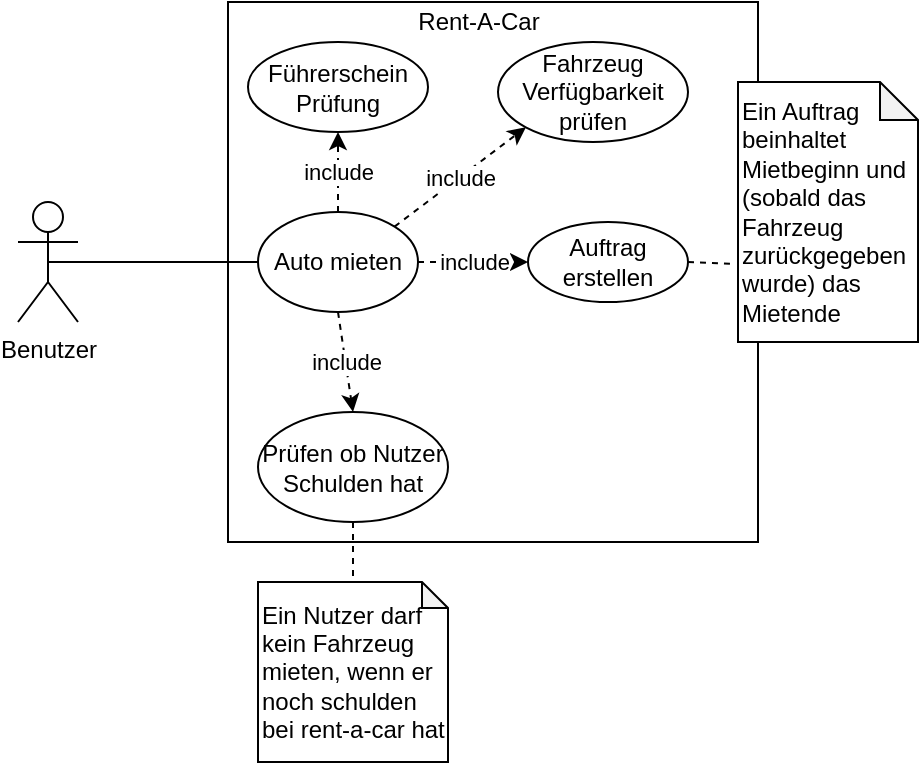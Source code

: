 <mxfile version="12.6.5" type="device" pages="4"><diagram id="Lj0YqO-32ar7jF5pCYT-" name="Auto mieten"><mxGraphModel dx="593" dy="352" grid="1" gridSize="10" guides="1" tooltips="1" connect="1" arrows="1" fold="1" page="1" pageScale="1" pageWidth="827" pageHeight="1169" math="0" shadow="0"><root><mxCell id="BV3K-Fxu2cBSsz7AmjzQ-0"/><mxCell id="BV3K-Fxu2cBSsz7AmjzQ-1" parent="BV3K-Fxu2cBSsz7AmjzQ-0"/><mxCell id="BV3K-Fxu2cBSsz7AmjzQ-2" value="Benutzer&lt;br&gt;" style="shape=umlActor;verticalLabelPosition=bottom;labelBackgroundColor=#ffffff;verticalAlign=top;html=1;outlineConnect=0;" vertex="1" parent="BV3K-Fxu2cBSsz7AmjzQ-1"><mxGeometry x="110" y="210" width="30" height="60" as="geometry"/></mxCell><mxCell id="BV3K-Fxu2cBSsz7AmjzQ-3" value="" style="rounded=0;whiteSpace=wrap;html=1;" vertex="1" parent="BV3K-Fxu2cBSsz7AmjzQ-1"><mxGeometry x="215" y="110" width="265" height="270" as="geometry"/></mxCell><mxCell id="BV3K-Fxu2cBSsz7AmjzQ-4" value="Rent-A-Car" style="text;html=1;align=center;verticalAlign=middle;resizable=0;points=[];autosize=1;" vertex="1" parent="BV3K-Fxu2cBSsz7AmjzQ-1"><mxGeometry x="300" y="110" width="80" height="20" as="geometry"/></mxCell><mxCell id="BV3K-Fxu2cBSsz7AmjzQ-7" value="include" style="edgeStyle=none;rounded=0;orthogonalLoop=1;jettySize=auto;html=1;exitX=1;exitY=0.5;exitDx=0;exitDy=0;entryX=0;entryY=0.5;entryDx=0;entryDy=0;dashed=1;endArrow=classic;endFill=1;" edge="1" parent="BV3K-Fxu2cBSsz7AmjzQ-1" source="BV3K-Fxu2cBSsz7AmjzQ-8" target="BV3K-Fxu2cBSsz7AmjzQ-15"><mxGeometry relative="1" as="geometry"/></mxCell><mxCell id="BV3K-Fxu2cBSsz7AmjzQ-18" value="include" style="edgeStyle=none;rounded=0;orthogonalLoop=1;jettySize=auto;html=1;exitX=0.5;exitY=0;exitDx=0;exitDy=0;entryX=0.5;entryY=1;entryDx=0;entryDy=0;endArrow=classic;endFill=1;dashed=1;" edge="1" parent="BV3K-Fxu2cBSsz7AmjzQ-1" source="BV3K-Fxu2cBSsz7AmjzQ-8" target="BV3K-Fxu2cBSsz7AmjzQ-17"><mxGeometry relative="1" as="geometry"/></mxCell><mxCell id="BV3K-Fxu2cBSsz7AmjzQ-19" value="include" style="edgeStyle=none;rounded=0;orthogonalLoop=1;jettySize=auto;html=1;exitX=0.5;exitY=1;exitDx=0;exitDy=0;entryX=0.5;entryY=0;entryDx=0;entryDy=0;dashed=1;endArrow=classic;endFill=1;" edge="1" parent="BV3K-Fxu2cBSsz7AmjzQ-1" source="BV3K-Fxu2cBSsz7AmjzQ-8" target="BV3K-Fxu2cBSsz7AmjzQ-12"><mxGeometry relative="1" as="geometry"/></mxCell><mxCell id="BV3K-Fxu2cBSsz7AmjzQ-20" value="include" style="edgeStyle=none;rounded=0;orthogonalLoop=1;jettySize=auto;html=1;exitX=1;exitY=0;exitDx=0;exitDy=0;entryX=0;entryY=1;entryDx=0;entryDy=0;dashed=1;endArrow=classic;endFill=1;" edge="1" parent="BV3K-Fxu2cBSsz7AmjzQ-1" source="BV3K-Fxu2cBSsz7AmjzQ-8" target="BV3K-Fxu2cBSsz7AmjzQ-10"><mxGeometry relative="1" as="geometry"/></mxCell><mxCell id="BV3K-Fxu2cBSsz7AmjzQ-8" value="Auto mieten" style="ellipse;whiteSpace=wrap;html=1;" vertex="1" parent="BV3K-Fxu2cBSsz7AmjzQ-1"><mxGeometry x="230" y="215" width="80" height="50" as="geometry"/></mxCell><mxCell id="BV3K-Fxu2cBSsz7AmjzQ-9" style="edgeStyle=orthogonalEdgeStyle;rounded=0;orthogonalLoop=1;jettySize=auto;html=1;exitX=0.5;exitY=0.5;exitDx=0;exitDy=0;exitPerimeter=0;endArrow=none;endFill=0;" edge="1" parent="BV3K-Fxu2cBSsz7AmjzQ-1" source="BV3K-Fxu2cBSsz7AmjzQ-2" target="BV3K-Fxu2cBSsz7AmjzQ-8"><mxGeometry relative="1" as="geometry"/></mxCell><mxCell id="BV3K-Fxu2cBSsz7AmjzQ-10" value="Fahrzeug Verfügbarkeit prüfen" style="ellipse;whiteSpace=wrap;html=1;" vertex="1" parent="BV3K-Fxu2cBSsz7AmjzQ-1"><mxGeometry x="350" y="130" width="95" height="50" as="geometry"/></mxCell><mxCell id="BV3K-Fxu2cBSsz7AmjzQ-11" style="edgeStyle=none;rounded=0;orthogonalLoop=1;jettySize=auto;html=1;exitX=0.5;exitY=1;exitDx=0;exitDy=0;entryX=0.5;entryY=0;entryDx=0;entryDy=0;entryPerimeter=0;dashed=1;endArrow=none;endFill=0;" edge="1" parent="BV3K-Fxu2cBSsz7AmjzQ-1" source="BV3K-Fxu2cBSsz7AmjzQ-12" target="BV3K-Fxu2cBSsz7AmjzQ-13"><mxGeometry relative="1" as="geometry"/></mxCell><mxCell id="BV3K-Fxu2cBSsz7AmjzQ-12" value="Prüfen ob Nutzer Schulden hat" style="ellipse;whiteSpace=wrap;html=1;" vertex="1" parent="BV3K-Fxu2cBSsz7AmjzQ-1"><mxGeometry x="230" y="315" width="95" height="55" as="geometry"/></mxCell><mxCell id="BV3K-Fxu2cBSsz7AmjzQ-13" value="Ein Nutzer darf kein Fahrzeug mieten, wenn er noch schulden bei rent-a-car hat" style="shape=note;whiteSpace=wrap;html=1;backgroundOutline=1;darkOpacity=0.05;size=13;align=left;" vertex="1" parent="BV3K-Fxu2cBSsz7AmjzQ-1"><mxGeometry x="230" y="400" width="95" height="90" as="geometry"/></mxCell><mxCell id="BV3K-Fxu2cBSsz7AmjzQ-14" style="edgeStyle=none;rounded=0;orthogonalLoop=1;jettySize=auto;html=1;exitX=1;exitY=0.5;exitDx=0;exitDy=0;entryX=-0.013;entryY=0.7;entryDx=0;entryDy=0;entryPerimeter=0;dashed=1;endArrow=none;endFill=0;" edge="1" parent="BV3K-Fxu2cBSsz7AmjzQ-1" source="BV3K-Fxu2cBSsz7AmjzQ-15" target="BV3K-Fxu2cBSsz7AmjzQ-16"><mxGeometry relative="1" as="geometry"/></mxCell><mxCell id="BV3K-Fxu2cBSsz7AmjzQ-15" value="Auftrag erstellen" style="ellipse;whiteSpace=wrap;html=1;" vertex="1" parent="BV3K-Fxu2cBSsz7AmjzQ-1"><mxGeometry x="365" y="220" width="80" height="40" as="geometry"/></mxCell><mxCell id="BV3K-Fxu2cBSsz7AmjzQ-16" value="Ein Auftrag beinhaltet Mietbeginn und (sobald das Fahrzeug zurückgegeben wurde) das Mietende" style="shape=note;whiteSpace=wrap;html=1;backgroundOutline=1;darkOpacity=0.05;size=19;align=left;" vertex="1" parent="BV3K-Fxu2cBSsz7AmjzQ-1"><mxGeometry x="470" y="150" width="90" height="130" as="geometry"/></mxCell><mxCell id="BV3K-Fxu2cBSsz7AmjzQ-17" value="Führerschein Prüfung" style="ellipse;whiteSpace=wrap;html=1;" vertex="1" parent="BV3K-Fxu2cBSsz7AmjzQ-1"><mxGeometry x="225" y="130" width="90" height="45" as="geometry"/></mxCell></root></mxGraphModel></diagram><diagram id="PsQWJbRKbpOE4CNCcJw2" name="Auto zurückgeben"><mxGraphModel dx="865" dy="513" grid="1" gridSize="10" guides="1" tooltips="1" connect="1" arrows="1" fold="1" page="1" pageScale="1" pageWidth="827" pageHeight="1169" math="0" shadow="0"><root><mxCell id="0"/><mxCell id="1" parent="0"/><mxCell id="aD4asB8AwOaguFdM9Gj9-1" value="Benutzer" style="shape=umlActor;verticalLabelPosition=bottom;labelBackgroundColor=#ffffff;verticalAlign=top;html=1;outlineConnect=0;" vertex="1" parent="1"><mxGeometry x="70" y="180" width="30" height="60" as="geometry"/></mxCell><mxCell id="aD4asB8AwOaguFdM9Gj9-2" value="" style="rounded=0;whiteSpace=wrap;html=1;" vertex="1" parent="1"><mxGeometry x="160" y="40" width="350" height="230" as="geometry"/></mxCell><mxCell id="aD4asB8AwOaguFdM9Gj9-3" value="Rent-a-Car" style="text;html=1;align=center;verticalAlign=middle;resizable=0;points=[];autosize=1;" vertex="1" parent="1"><mxGeometry x="280" y="50" width="70" height="20" as="geometry"/></mxCell><mxCell id="aD4asB8AwOaguFdM9Gj9-13" value="includes" style="edgeStyle=none;rounded=0;orthogonalLoop=1;jettySize=auto;html=1;exitX=1;exitY=0;exitDx=0;exitDy=0;entryX=0.5;entryY=1;entryDx=0;entryDy=0;dashed=1;endArrow=classic;endFill=1;" edge="1" parent="1" source="aD4asB8AwOaguFdM9Gj9-4" target="aD4asB8AwOaguFdM9Gj9-6"><mxGeometry relative="1" as="geometry"/></mxCell><mxCell id="aD4asB8AwOaguFdM9Gj9-15" value="includes" style="edgeStyle=none;rounded=0;orthogonalLoop=1;jettySize=auto;html=1;exitX=1;exitY=0.5;exitDx=0;exitDy=0;entryX=0;entryY=0.5;entryDx=0;entryDy=0;dashed=1;endArrow=classic;endFill=1;" edge="1" parent="1" source="aD4asB8AwOaguFdM9Gj9-4" target="aD4asB8AwOaguFdM9Gj9-7"><mxGeometry relative="1" as="geometry"/></mxCell><mxCell id="aD4asB8AwOaguFdM9Gj9-4" value="Auto zurückgeben" style="ellipse;whiteSpace=wrap;html=1;" vertex="1" parent="1"><mxGeometry x="190" y="185" width="90" height="50" as="geometry"/></mxCell><mxCell id="aD4asB8AwOaguFdM9Gj9-5" style="edgeStyle=orthogonalEdgeStyle;rounded=0;orthogonalLoop=1;jettySize=auto;html=1;exitX=0.5;exitY=0.5;exitDx=0;exitDy=0;exitPerimeter=0;entryX=0;entryY=0.5;entryDx=0;entryDy=0;endArrow=none;endFill=0;" edge="1" parent="1" source="aD4asB8AwOaguFdM9Gj9-1" target="aD4asB8AwOaguFdM9Gj9-4"><mxGeometry relative="1" as="geometry"/></mxCell><mxCell id="aD4asB8AwOaguFdM9Gj9-11" value="includes" style="rounded=0;orthogonalLoop=1;jettySize=auto;html=1;exitX=1;exitY=0;exitDx=0;exitDy=0;entryX=0;entryY=0.5;entryDx=0;entryDy=0;endArrow=classic;endFill=1;dashed=1;" edge="1" parent="1" source="aD4asB8AwOaguFdM9Gj9-6" target="aD4asB8AwOaguFdM9Gj9-10"><mxGeometry relative="1" as="geometry"/></mxCell><mxCell id="aD4asB8AwOaguFdM9Gj9-12" value="includes" style="edgeStyle=none;rounded=0;orthogonalLoop=1;jettySize=auto;html=1;exitX=1;exitY=1;exitDx=0;exitDy=0;entryX=0;entryY=0.5;entryDx=0;entryDy=0;dashed=1;endArrow=classic;endFill=1;" edge="1" parent="1" source="aD4asB8AwOaguFdM9Gj9-6" target="aD4asB8AwOaguFdM9Gj9-8"><mxGeometry relative="1" as="geometry"/></mxCell><mxCell id="aD4asB8AwOaguFdM9Gj9-6" value="Rechnung erstellen" style="ellipse;whiteSpace=wrap;html=1;" vertex="1" parent="1"><mxGeometry x="290" y="100" width="80" height="40" as="geometry"/></mxCell><mxCell id="aD4asB8AwOaguFdM9Gj9-7" value="Auto freigeben" style="ellipse;whiteSpace=wrap;html=1;" vertex="1" parent="1"><mxGeometry x="390" y="210" width="100" height="45" as="geometry"/></mxCell><mxCell id="aD4asB8AwOaguFdM9Gj9-8" value="Auftragsdetails abfragen" style="ellipse;whiteSpace=wrap;html=1;" vertex="1" parent="1"><mxGeometry x="405" y="150" width="100" height="50" as="geometry"/></mxCell><mxCell id="aD4asB8AwOaguFdM9Gj9-10" value="Nutzerdaten abfragen" style="ellipse;whiteSpace=wrap;html=1;" vertex="1" parent="1"><mxGeometry x="405" y="50" width="90" height="50" as="geometry"/></mxCell></root></mxGraphModel></diagram><diagram id="iUVkSfxxXfbNtSfmeCyC" name="Rechnung erstellen"><mxGraphModel dx="865" dy="513" grid="1" gridSize="10" guides="1" tooltips="1" connect="1" arrows="1" fold="1" page="1" pageScale="1" pageWidth="827" pageHeight="1169" math="0" shadow="0"><root><mxCell id="6zsbVzOHTbEB50zmPVDm-0"/><mxCell id="6zsbVzOHTbEB50zmPVDm-1" parent="6zsbVzOHTbEB50zmPVDm-0"/><mxCell id="6zsbVzOHTbEB50zmPVDm-2" value="rent-a-car" style="shape=umlActor;verticalLabelPosition=bottom;labelBackgroundColor=#ffffff;verticalAlign=top;html=1;outlineConnect=0;" vertex="1" parent="6zsbVzOHTbEB50zmPVDm-1"><mxGeometry x="90" y="150" width="30" height="60" as="geometry"/></mxCell><mxCell id="6zsbVzOHTbEB50zmPVDm-5" value="" style="rounded=0;whiteSpace=wrap;html=1;" vertex="1" parent="6zsbVzOHTbEB50zmPVDm-1"><mxGeometry x="180" y="40" width="320" height="240" as="geometry"/></mxCell><mxCell id="6zsbVzOHTbEB50zmPVDm-13" value="includes" style="edgeStyle=none;rounded=0;orthogonalLoop=1;jettySize=auto;html=1;exitX=1;exitY=0;exitDx=0;exitDy=0;entryX=0;entryY=0.5;entryDx=0;entryDy=0;dashed=1;endArrow=classic;endFill=1;" edge="1" parent="6zsbVzOHTbEB50zmPVDm-1" source="6zsbVzOHTbEB50zmPVDm-6" target="6zsbVzOHTbEB50zmPVDm-10"><mxGeometry relative="1" as="geometry"/></mxCell><mxCell id="6zsbVzOHTbEB50zmPVDm-15" value="includes" style="edgeStyle=none;rounded=0;orthogonalLoop=1;jettySize=auto;html=1;exitX=1;exitY=1;exitDx=0;exitDy=0;entryX=0;entryY=0;entryDx=0;entryDy=0;dashed=1;endArrow=classic;endFill=1;" edge="1" parent="6zsbVzOHTbEB50zmPVDm-1" source="6zsbVzOHTbEB50zmPVDm-6" target="6zsbVzOHTbEB50zmPVDm-14"><mxGeometry relative="1" as="geometry"/></mxCell><mxCell id="6zsbVzOHTbEB50zmPVDm-6" value="Rechnung erstellen" style="ellipse;whiteSpace=wrap;html=1;" vertex="1" parent="6zsbVzOHTbEB50zmPVDm-1"><mxGeometry x="190" y="155" width="80" height="50" as="geometry"/></mxCell><mxCell id="6zsbVzOHTbEB50zmPVDm-7" value="Dauer der Fahrt ermitteln" style="ellipse;whiteSpace=wrap;html=1;" vertex="1" parent="6zsbVzOHTbEB50zmPVDm-1"><mxGeometry x="400" y="45" width="90" height="50" as="geometry"/></mxCell><mxCell id="6zsbVzOHTbEB50zmPVDm-9" value="Fahrzeugpreis / Einheit ermitteln" style="ellipse;whiteSpace=wrap;html=1;" vertex="1" parent="6zsbVzOHTbEB50zmPVDm-1"><mxGeometry x="390" y="160" width="100" height="60" as="geometry"/></mxCell><mxCell id="6zsbVzOHTbEB50zmPVDm-11" value="includes" style="edgeStyle=none;rounded=0;orthogonalLoop=1;jettySize=auto;html=1;exitX=1;exitY=0;exitDx=0;exitDy=0;entryX=0.026;entryY=0.73;entryDx=0;entryDy=0;entryPerimeter=0;dashed=1;endArrow=classic;endFill=1;" edge="1" parent="6zsbVzOHTbEB50zmPVDm-1" source="6zsbVzOHTbEB50zmPVDm-10" target="6zsbVzOHTbEB50zmPVDm-7"><mxGeometry relative="1" as="geometry"/></mxCell><mxCell id="6zsbVzOHTbEB50zmPVDm-12" value="includes" style="edgeStyle=none;rounded=0;orthogonalLoop=1;jettySize=auto;html=1;exitX=1;exitY=1;exitDx=0;exitDy=0;entryX=0.07;entryY=0.258;entryDx=0;entryDy=0;entryPerimeter=0;dashed=1;endArrow=classic;endFill=1;" edge="1" parent="6zsbVzOHTbEB50zmPVDm-1" source="6zsbVzOHTbEB50zmPVDm-10" target="6zsbVzOHTbEB50zmPVDm-9"><mxGeometry relative="1" as="geometry"/></mxCell><mxCell id="6zsbVzOHTbEB50zmPVDm-10" value="Preis ermitteln" style="ellipse;whiteSpace=wrap;html=1;" vertex="1" parent="6zsbVzOHTbEB50zmPVDm-1"><mxGeometry x="300" y="115" width="70" height="40" as="geometry"/></mxCell><mxCell id="6zsbVzOHTbEB50zmPVDm-14" value="Benutzerdaten ermitteln" style="ellipse;whiteSpace=wrap;html=1;" vertex="1" parent="6zsbVzOHTbEB50zmPVDm-1"><mxGeometry x="290" y="220" width="90" height="50" as="geometry"/></mxCell><mxCell id="6zsbVzOHTbEB50zmPVDm-16" style="edgeStyle=none;rounded=0;orthogonalLoop=1;jettySize=auto;html=1;exitX=0.5;exitY=0.5;exitDx=0;exitDy=0;exitPerimeter=0;entryX=0;entryY=0.5;entryDx=0;entryDy=0;endArrow=none;endFill=0;" edge="1" parent="6zsbVzOHTbEB50zmPVDm-1" source="6zsbVzOHTbEB50zmPVDm-2" target="6zsbVzOHTbEB50zmPVDm-6"><mxGeometry relative="1" as="geometry"/></mxCell><mxCell id="6zsbVzOHTbEB50zmPVDm-17" value="rent-a-car" style="text;html=1;align=center;verticalAlign=middle;resizable=0;points=[];autosize=1;" vertex="1" parent="6zsbVzOHTbEB50zmPVDm-1"><mxGeometry x="260" y="45" width="70" height="20" as="geometry"/></mxCell></root></mxGraphModel></diagram><diagram id="kjEgQSR_UaVqTIawQ4Wd" name="Rechnung begleichen"><mxGraphModel dx="865" dy="513" grid="1" gridSize="10" guides="1" tooltips="1" connect="1" arrows="1" fold="1" page="1" pageScale="1" pageWidth="827" pageHeight="1169" math="0" shadow="0"><root><mxCell id="kmqP-4ttbwyAD23gzZ-U-0"/><mxCell id="kmqP-4ttbwyAD23gzZ-U-1" parent="kmqP-4ttbwyAD23gzZ-U-0"/><mxCell id="kmqP-4ttbwyAD23gzZ-U-2" value="Benutzer&lt;br&gt;" style="shape=umlActor;verticalLabelPosition=bottom;labelBackgroundColor=#ffffff;verticalAlign=top;html=1;outlineConnect=0;" vertex="1" parent="kmqP-4ttbwyAD23gzZ-U-1"><mxGeometry x="80" y="220" width="30" height="60" as="geometry"/></mxCell><mxCell id="kmqP-4ttbwyAD23gzZ-U-4" value="" style="rounded=0;whiteSpace=wrap;html=1;" vertex="1" parent="kmqP-4ttbwyAD23gzZ-U-1"><mxGeometry x="160" y="130" width="310" height="290" as="geometry"/></mxCell><mxCell id="kmqP-4ttbwyAD23gzZ-U-5" value="rent-a-car" style="text;html=1;align=center;verticalAlign=middle;resizable=0;points=[];autosize=1;" vertex="1" parent="kmqP-4ttbwyAD23gzZ-U-1"><mxGeometry x="270" y="130" width="70" height="20" as="geometry"/></mxCell><mxCell id="KpLvPXyVbq0ARU4apvbF-10" value="include" style="edgeStyle=none;rounded=0;orthogonalLoop=1;jettySize=auto;html=1;exitX=0.5;exitY=1;exitDx=0;exitDy=0;entryX=0.5;entryY=0;entryDx=0;entryDy=0;dashed=1;endArrow=classic;endFill=1;" edge="1" parent="kmqP-4ttbwyAD23gzZ-U-1" source="kmqP-4ttbwyAD23gzZ-U-6" target="KpLvPXyVbq0ARU4apvbF-9"><mxGeometry relative="1" as="geometry"/></mxCell><mxCell id="kmqP-4ttbwyAD23gzZ-U-6" value="Rechnung begleichen" style="ellipse;whiteSpace=wrap;html=1;" vertex="1" parent="kmqP-4ttbwyAD23gzZ-U-1"><mxGeometry x="170" y="225" width="90" height="50" as="geometry"/></mxCell><mxCell id="kmqP-4ttbwyAD23gzZ-U-7" style="edgeStyle=none;rounded=0;orthogonalLoop=1;jettySize=auto;html=1;exitX=0.5;exitY=0.5;exitDx=0;exitDy=0;exitPerimeter=0;entryX=0;entryY=0.5;entryDx=0;entryDy=0;endArrow=none;endFill=0;" edge="1" parent="kmqP-4ttbwyAD23gzZ-U-1" source="kmqP-4ttbwyAD23gzZ-U-2" target="kmqP-4ttbwyAD23gzZ-U-6"><mxGeometry relative="1" as="geometry"/></mxCell><mxCell id="kmqP-4ttbwyAD23gzZ-U-8" value="Prüfen ob Rechnung schon beglichen wurde" style="ellipse;whiteSpace=wrap;html=1;" vertex="1" parent="kmqP-4ttbwyAD23gzZ-U-1"><mxGeometry x="340" y="330" width="130" height="60" as="geometry"/></mxCell><mxCell id="KpLvPXyVbq0ARU4apvbF-2" value="extend" style="edgeStyle=none;rounded=0;orthogonalLoop=1;jettySize=auto;html=1;exitX=0.31;exitY=0.965;exitDx=0;exitDy=0;entryX=0.5;entryY=0;entryDx=0;entryDy=0;dashed=1;endArrow=classic;endFill=1;exitPerimeter=0;" edge="1" parent="kmqP-4ttbwyAD23gzZ-U-1" source="KpLvPXyVbq0ARU4apvbF-1" target="kmqP-4ttbwyAD23gzZ-U-8"><mxGeometry relative="1" as="geometry"/></mxCell><mxCell id="KpLvPXyVbq0ARU4apvbF-1" value="Fehlermeldung" style="ellipse;whiteSpace=wrap;html=1;" vertex="1" parent="kmqP-4ttbwyAD23gzZ-U-1"><mxGeometry x="371.67" y="250" width="90" height="40" as="geometry"/></mxCell><mxCell id="KpLvPXyVbq0ARU4apvbF-5" value="externer Bezahldienstleister" style="shape=cube;whiteSpace=wrap;html=1;boundedLbl=1;backgroundOutline=1;darkOpacity=0.05;darkOpacity2=0.1;flipH=1;size=9;" vertex="1" parent="kmqP-4ttbwyAD23gzZ-U-1"><mxGeometry x="480" y="140" width="120" height="80" as="geometry"/></mxCell><mxCell id="KpLvPXyVbq0ARU4apvbF-6" value="extend" style="edgeStyle=none;rounded=0;orthogonalLoop=1;jettySize=auto;html=1;exitX=0;exitY=0;exitDx=120;exitDy=44.5;entryX=1;entryY=0.5;entryDx=0;entryDy=0;dashed=1;endArrow=classic;endFill=1;exitPerimeter=0;" edge="1" parent="kmqP-4ttbwyAD23gzZ-U-1" source="KpLvPXyVbq0ARU4apvbF-5" target="kmqP-4ttbwyAD23gzZ-U-6"><mxGeometry relative="1" as="geometry"/></mxCell><mxCell id="KpLvPXyVbq0ARU4apvbF-8" value="extend" style="edgeStyle=none;rounded=0;orthogonalLoop=1;jettySize=auto;html=1;exitX=0.232;exitY=0.956;exitDx=0;exitDy=0;entryX=1;entryY=0;entryDx=0;entryDy=0;dashed=1;endArrow=classic;endFill=1;exitPerimeter=0;" edge="1" parent="kmqP-4ttbwyAD23gzZ-U-1" source="KpLvPXyVbq0ARU4apvbF-7" target="kmqP-4ttbwyAD23gzZ-U-6"><mxGeometry relative="1" as="geometry"/></mxCell><mxCell id="KpLvPXyVbq0ARU4apvbF-7" value="SEPA Bezahlung" style="ellipse;whiteSpace=wrap;html=1;" vertex="1" parent="kmqP-4ttbwyAD23gzZ-U-1"><mxGeometry x="281.67" y="170" width="90" height="40" as="geometry"/></mxCell><mxCell id="KpLvPXyVbq0ARU4apvbF-11" value="include" style="edgeStyle=none;rounded=0;orthogonalLoop=1;jettySize=auto;html=1;exitX=1;exitY=0.5;exitDx=0;exitDy=0;entryX=0;entryY=0.5;entryDx=0;entryDy=0;dashed=1;endArrow=classic;endFill=1;" edge="1" parent="kmqP-4ttbwyAD23gzZ-U-1" source="KpLvPXyVbq0ARU4apvbF-9" target="kmqP-4ttbwyAD23gzZ-U-8"><mxGeometry relative="1" as="geometry"/></mxCell><mxCell id="KpLvPXyVbq0ARU4apvbF-9" value="Rechnungsdetails ermitteln" style="ellipse;whiteSpace=wrap;html=1;" vertex="1" parent="kmqP-4ttbwyAD23gzZ-U-1"><mxGeometry x="170" y="340" width="120" height="50" as="geometry"/></mxCell></root></mxGraphModel></diagram></mxfile>